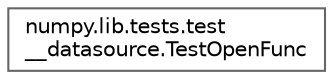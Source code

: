 digraph "Graphical Class Hierarchy"
{
 // LATEX_PDF_SIZE
  bgcolor="transparent";
  edge [fontname=Helvetica,fontsize=10,labelfontname=Helvetica,labelfontsize=10];
  node [fontname=Helvetica,fontsize=10,shape=box,height=0.2,width=0.4];
  rankdir="LR";
  Node0 [id="Node000000",label="numpy.lib.tests.test\l__datasource.TestOpenFunc",height=0.2,width=0.4,color="grey40", fillcolor="white", style="filled",URL="$d2/d03/classnumpy_1_1lib_1_1tests_1_1test____datasource_1_1TestOpenFunc.html",tooltip=" "];
}
